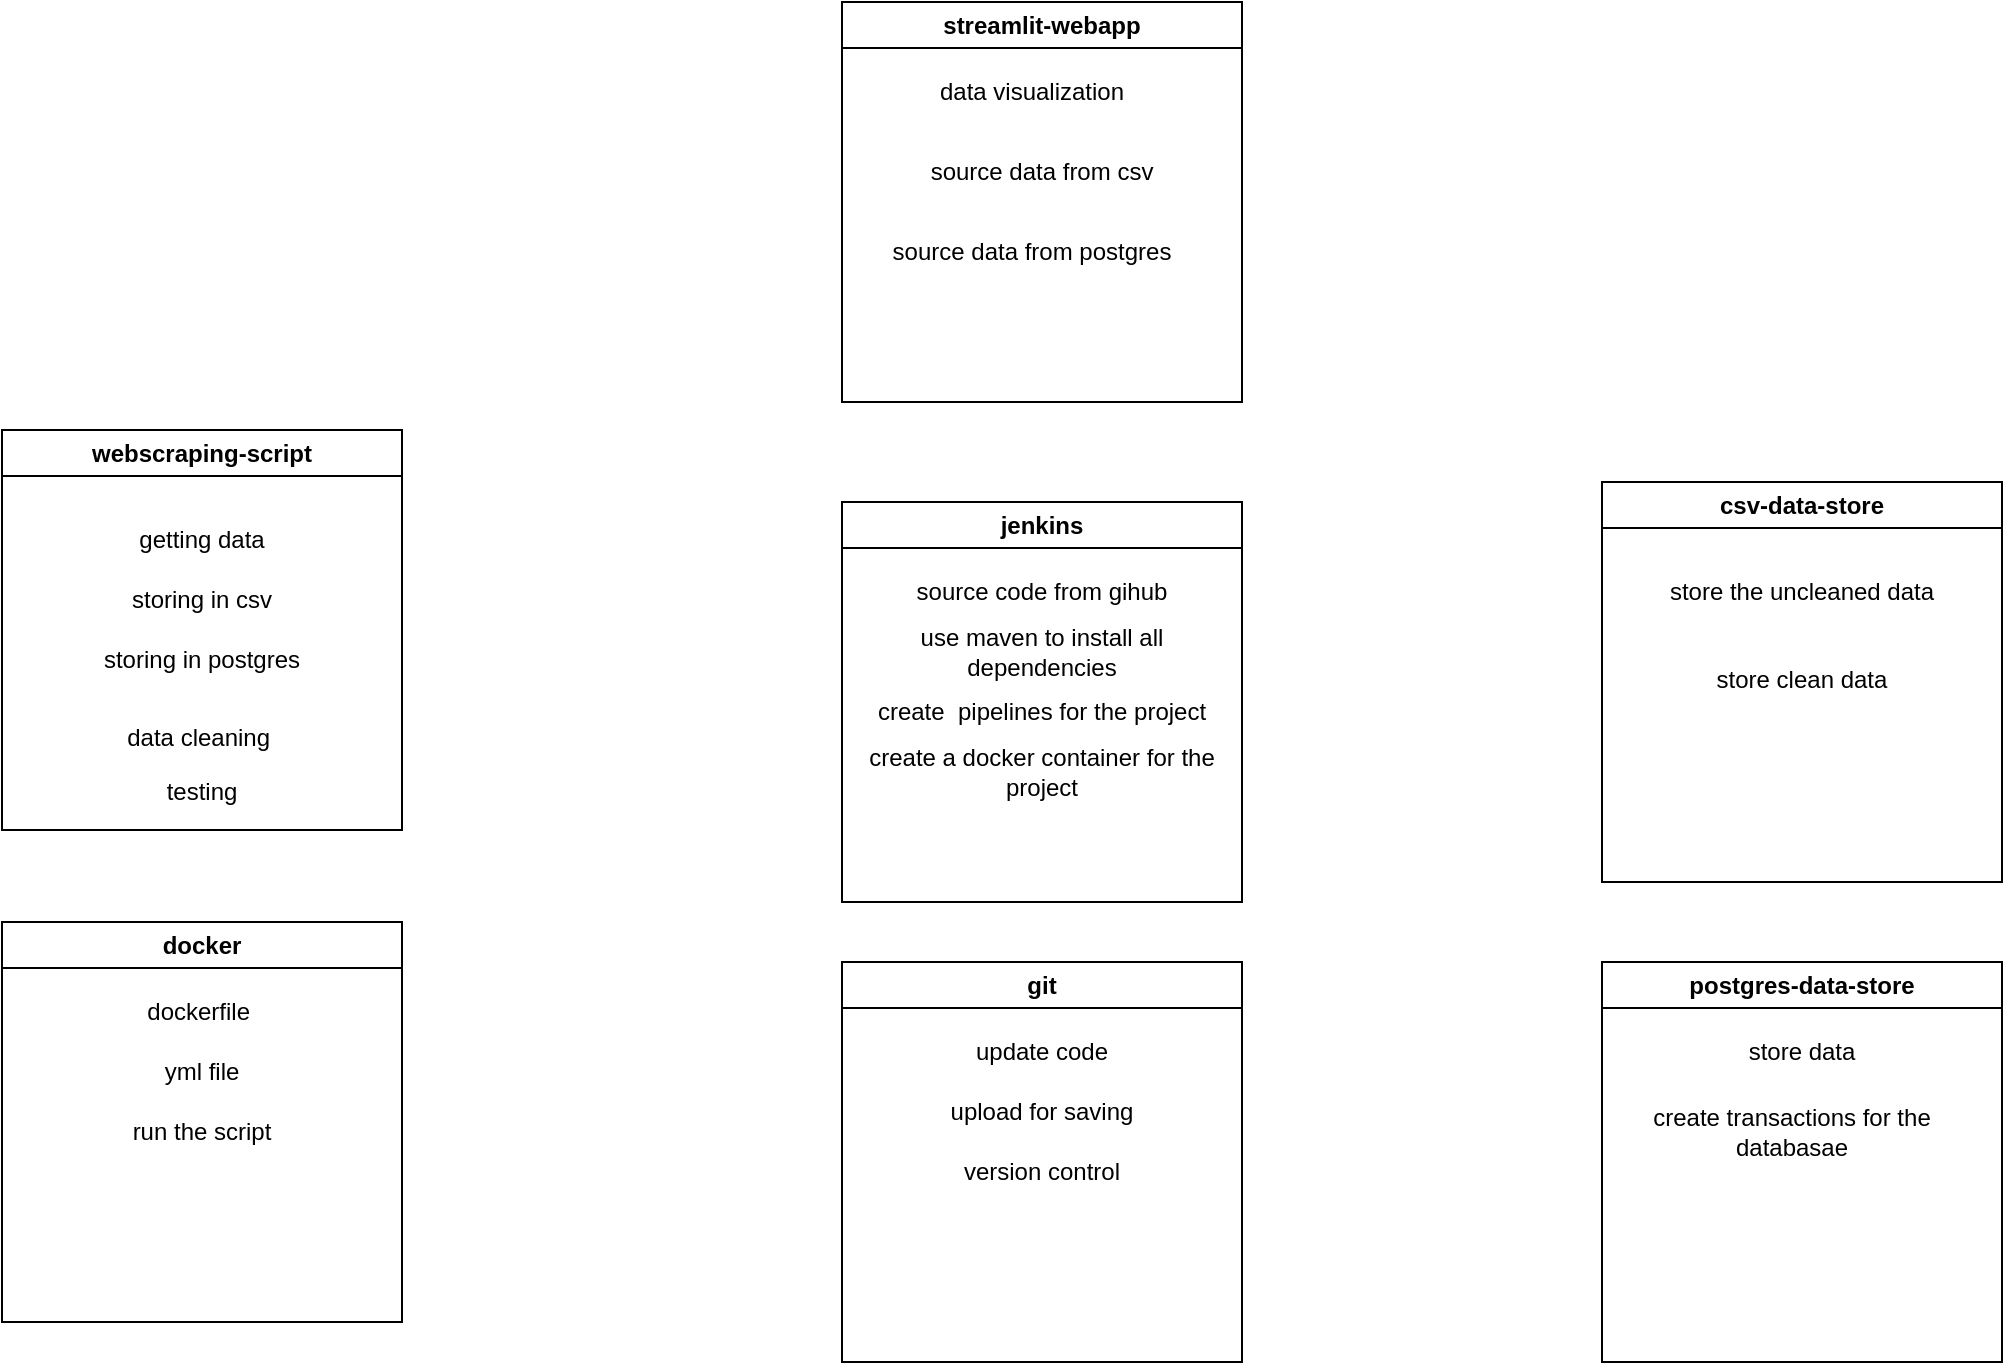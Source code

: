 <mxfile version="20.8.10" type="device"><diagram name="Page-1" id="DXQneNdwOCUSk7LOZ5Ws"><mxGraphModel dx="1290" dy="629" grid="1" gridSize="10" guides="1" tooltips="1" connect="1" arrows="1" fold="1" page="1" pageScale="1" pageWidth="1169" pageHeight="827" math="0" shadow="0"><root><mxCell id="0"/><mxCell id="1" parent="0"/><mxCell id="V6IiaeHTIDsZ2NCCu_OS-1" value="jenkins" style="swimlane;whiteSpace=wrap;html=1;" vertex="1" parent="1"><mxGeometry x="520" y="250" width="200" height="200" as="geometry"/></mxCell><mxCell id="V6IiaeHTIDsZ2NCCu_OS-66" value="source code from gihub" style="text;html=1;strokeColor=none;fillColor=none;align=center;verticalAlign=middle;whiteSpace=wrap;rounded=0;" vertex="1" parent="V6IiaeHTIDsZ2NCCu_OS-1"><mxGeometry x="5" y="30" width="190" height="30" as="geometry"/></mxCell><mxCell id="V6IiaeHTIDsZ2NCCu_OS-65" value="use maven to install all dependencies" style="text;html=1;strokeColor=none;fillColor=none;align=center;verticalAlign=middle;whiteSpace=wrap;rounded=0;" vertex="1" parent="V6IiaeHTIDsZ2NCCu_OS-1"><mxGeometry x="5" y="60" width="190" height="30" as="geometry"/></mxCell><mxCell id="V6IiaeHTIDsZ2NCCu_OS-64" value="create&amp;nbsp; pipelines for the project" style="text;html=1;strokeColor=none;fillColor=none;align=center;verticalAlign=middle;whiteSpace=wrap;rounded=0;" vertex="1" parent="V6IiaeHTIDsZ2NCCu_OS-1"><mxGeometry x="5" y="90" width="190" height="30" as="geometry"/></mxCell><mxCell id="V6IiaeHTIDsZ2NCCu_OS-70" value="create a docker container for the project" style="text;html=1;strokeColor=none;fillColor=none;align=center;verticalAlign=middle;whiteSpace=wrap;rounded=0;" vertex="1" parent="V6IiaeHTIDsZ2NCCu_OS-1"><mxGeometry x="5" y="120" width="190" height="30" as="geometry"/></mxCell><mxCell id="V6IiaeHTIDsZ2NCCu_OS-37" value="git" style="swimlane;whiteSpace=wrap;html=1;" vertex="1" parent="1"><mxGeometry x="520" y="480" width="200" height="200" as="geometry"/></mxCell><mxCell id="V6IiaeHTIDsZ2NCCu_OS-63" value="update code" style="text;html=1;strokeColor=none;fillColor=none;align=center;verticalAlign=middle;whiteSpace=wrap;rounded=0;" vertex="1" parent="V6IiaeHTIDsZ2NCCu_OS-37"><mxGeometry x="5" y="30" width="190" height="30" as="geometry"/></mxCell><mxCell id="V6IiaeHTIDsZ2NCCu_OS-62" value="upload for saving" style="text;html=1;strokeColor=none;fillColor=none;align=center;verticalAlign=middle;whiteSpace=wrap;rounded=0;" vertex="1" parent="V6IiaeHTIDsZ2NCCu_OS-37"><mxGeometry x="5" y="60" width="190" height="30" as="geometry"/></mxCell><mxCell id="V6IiaeHTIDsZ2NCCu_OS-61" value="version control" style="text;html=1;strokeColor=none;fillColor=none;align=center;verticalAlign=middle;whiteSpace=wrap;rounded=0;" vertex="1" parent="V6IiaeHTIDsZ2NCCu_OS-37"><mxGeometry x="5" y="90" width="190" height="30" as="geometry"/></mxCell><mxCell id="V6IiaeHTIDsZ2NCCu_OS-38" value="docker" style="swimlane;whiteSpace=wrap;html=1;" vertex="1" parent="1"><mxGeometry x="100" y="460" width="200" height="200" as="geometry"/></mxCell><mxCell id="V6IiaeHTIDsZ2NCCu_OS-60" value="dockerfile&amp;nbsp;" style="text;html=1;strokeColor=none;fillColor=none;align=center;verticalAlign=middle;whiteSpace=wrap;rounded=0;" vertex="1" parent="V6IiaeHTIDsZ2NCCu_OS-38"><mxGeometry x="5" y="30" width="190" height="30" as="geometry"/></mxCell><mxCell id="V6IiaeHTIDsZ2NCCu_OS-59" value="yml file" style="text;html=1;strokeColor=none;fillColor=none;align=center;verticalAlign=middle;whiteSpace=wrap;rounded=0;" vertex="1" parent="V6IiaeHTIDsZ2NCCu_OS-38"><mxGeometry x="5" y="60" width="190" height="30" as="geometry"/></mxCell><mxCell id="V6IiaeHTIDsZ2NCCu_OS-58" value="run the script" style="text;html=1;strokeColor=none;fillColor=none;align=center;verticalAlign=middle;whiteSpace=wrap;rounded=0;" vertex="1" parent="V6IiaeHTIDsZ2NCCu_OS-38"><mxGeometry x="5" y="90" width="190" height="30" as="geometry"/></mxCell><mxCell id="V6IiaeHTIDsZ2NCCu_OS-39" value="streamlit-webapp" style="swimlane;whiteSpace=wrap;html=1;" vertex="1" parent="1"><mxGeometry x="520" width="200" height="200" as="geometry"><mxRectangle x="530" y="50" width="140" height="30" as="alternateBounds"/></mxGeometry></mxCell><mxCell id="V6IiaeHTIDsZ2NCCu_OS-45" value="data visualization" style="text;html=1;strokeColor=none;fillColor=none;align=center;verticalAlign=middle;whiteSpace=wrap;rounded=0;" vertex="1" parent="V6IiaeHTIDsZ2NCCu_OS-39"><mxGeometry y="30" width="190" height="30" as="geometry"/></mxCell><mxCell id="V6IiaeHTIDsZ2NCCu_OS-47" value="source data from postgres" style="text;html=1;strokeColor=none;fillColor=none;align=center;verticalAlign=middle;whiteSpace=wrap;rounded=0;" vertex="1" parent="V6IiaeHTIDsZ2NCCu_OS-39"><mxGeometry y="110" width="190" height="30" as="geometry"/></mxCell><mxCell id="V6IiaeHTIDsZ2NCCu_OS-46" value="source data from csv" style="text;html=1;strokeColor=none;fillColor=none;align=center;verticalAlign=middle;whiteSpace=wrap;rounded=0;" vertex="1" parent="V6IiaeHTIDsZ2NCCu_OS-39"><mxGeometry x="5" y="70" width="190" height="30" as="geometry"/></mxCell><mxCell id="V6IiaeHTIDsZ2NCCu_OS-40" value="csv-data-store" style="swimlane;whiteSpace=wrap;html=1;" vertex="1" parent="1"><mxGeometry x="900" y="240" width="200" height="200" as="geometry"/></mxCell><mxCell id="V6IiaeHTIDsZ2NCCu_OS-54" value="store the uncleaned data" style="text;html=1;strokeColor=none;fillColor=none;align=center;verticalAlign=middle;whiteSpace=wrap;rounded=0;" vertex="1" parent="V6IiaeHTIDsZ2NCCu_OS-40"><mxGeometry x="5" y="40" width="190" height="30" as="geometry"/></mxCell><mxCell id="V6IiaeHTIDsZ2NCCu_OS-53" value="store clean data" style="text;html=1;strokeColor=none;fillColor=none;align=center;verticalAlign=middle;whiteSpace=wrap;rounded=0;" vertex="1" parent="V6IiaeHTIDsZ2NCCu_OS-40"><mxGeometry x="5" y="84" width="190" height="30" as="geometry"/></mxCell><mxCell id="V6IiaeHTIDsZ2NCCu_OS-41" value="webscraping-script" style="swimlane;whiteSpace=wrap;html=1;" vertex="1" parent="1"><mxGeometry x="100" y="214" width="200" height="200" as="geometry"/></mxCell><mxCell id="V6IiaeHTIDsZ2NCCu_OS-48" value="getting data" style="text;html=1;strokeColor=none;fillColor=none;align=center;verticalAlign=middle;whiteSpace=wrap;rounded=0;" vertex="1" parent="V6IiaeHTIDsZ2NCCu_OS-41"><mxGeometry x="5" y="40" width="190" height="30" as="geometry"/></mxCell><mxCell id="V6IiaeHTIDsZ2NCCu_OS-51" value="storing in csv" style="text;html=1;strokeColor=none;fillColor=none;align=center;verticalAlign=middle;whiteSpace=wrap;rounded=0;" vertex="1" parent="V6IiaeHTIDsZ2NCCu_OS-41"><mxGeometry x="5" y="70" width="190" height="30" as="geometry"/></mxCell><mxCell id="V6IiaeHTIDsZ2NCCu_OS-50" value="storing in postgres" style="text;html=1;strokeColor=none;fillColor=none;align=center;verticalAlign=middle;whiteSpace=wrap;rounded=0;" vertex="1" parent="V6IiaeHTIDsZ2NCCu_OS-41"><mxGeometry x="5" y="100" width="190" height="30" as="geometry"/></mxCell><mxCell id="V6IiaeHTIDsZ2NCCu_OS-49" value="data cleaning&amp;nbsp;" style="text;html=1;strokeColor=none;fillColor=none;align=center;verticalAlign=middle;whiteSpace=wrap;rounded=0;" vertex="1" parent="V6IiaeHTIDsZ2NCCu_OS-41"><mxGeometry x="5" y="139" width="190" height="30" as="geometry"/></mxCell><mxCell id="V6IiaeHTIDsZ2NCCu_OS-71" value="testing" style="text;html=1;strokeColor=none;fillColor=none;align=center;verticalAlign=middle;whiteSpace=wrap;rounded=0;" vertex="1" parent="V6IiaeHTIDsZ2NCCu_OS-41"><mxGeometry x="5" y="166" width="190" height="30" as="geometry"/></mxCell><mxCell id="V6IiaeHTIDsZ2NCCu_OS-42" value="postgres-data-store" style="swimlane;whiteSpace=wrap;html=1;" vertex="1" parent="1"><mxGeometry x="900" y="480" width="200" height="200" as="geometry"/></mxCell><mxCell id="V6IiaeHTIDsZ2NCCu_OS-56" value="store data" style="text;html=1;strokeColor=none;fillColor=none;align=center;verticalAlign=middle;whiteSpace=wrap;rounded=0;" vertex="1" parent="V6IiaeHTIDsZ2NCCu_OS-42"><mxGeometry x="5" y="30" width="190" height="30" as="geometry"/></mxCell><mxCell id="V6IiaeHTIDsZ2NCCu_OS-55" value="create transactions for the databasae" style="text;html=1;strokeColor=none;fillColor=none;align=center;verticalAlign=middle;whiteSpace=wrap;rounded=0;" vertex="1" parent="V6IiaeHTIDsZ2NCCu_OS-42"><mxGeometry y="70" width="190" height="30" as="geometry"/></mxCell></root></mxGraphModel></diagram></mxfile>